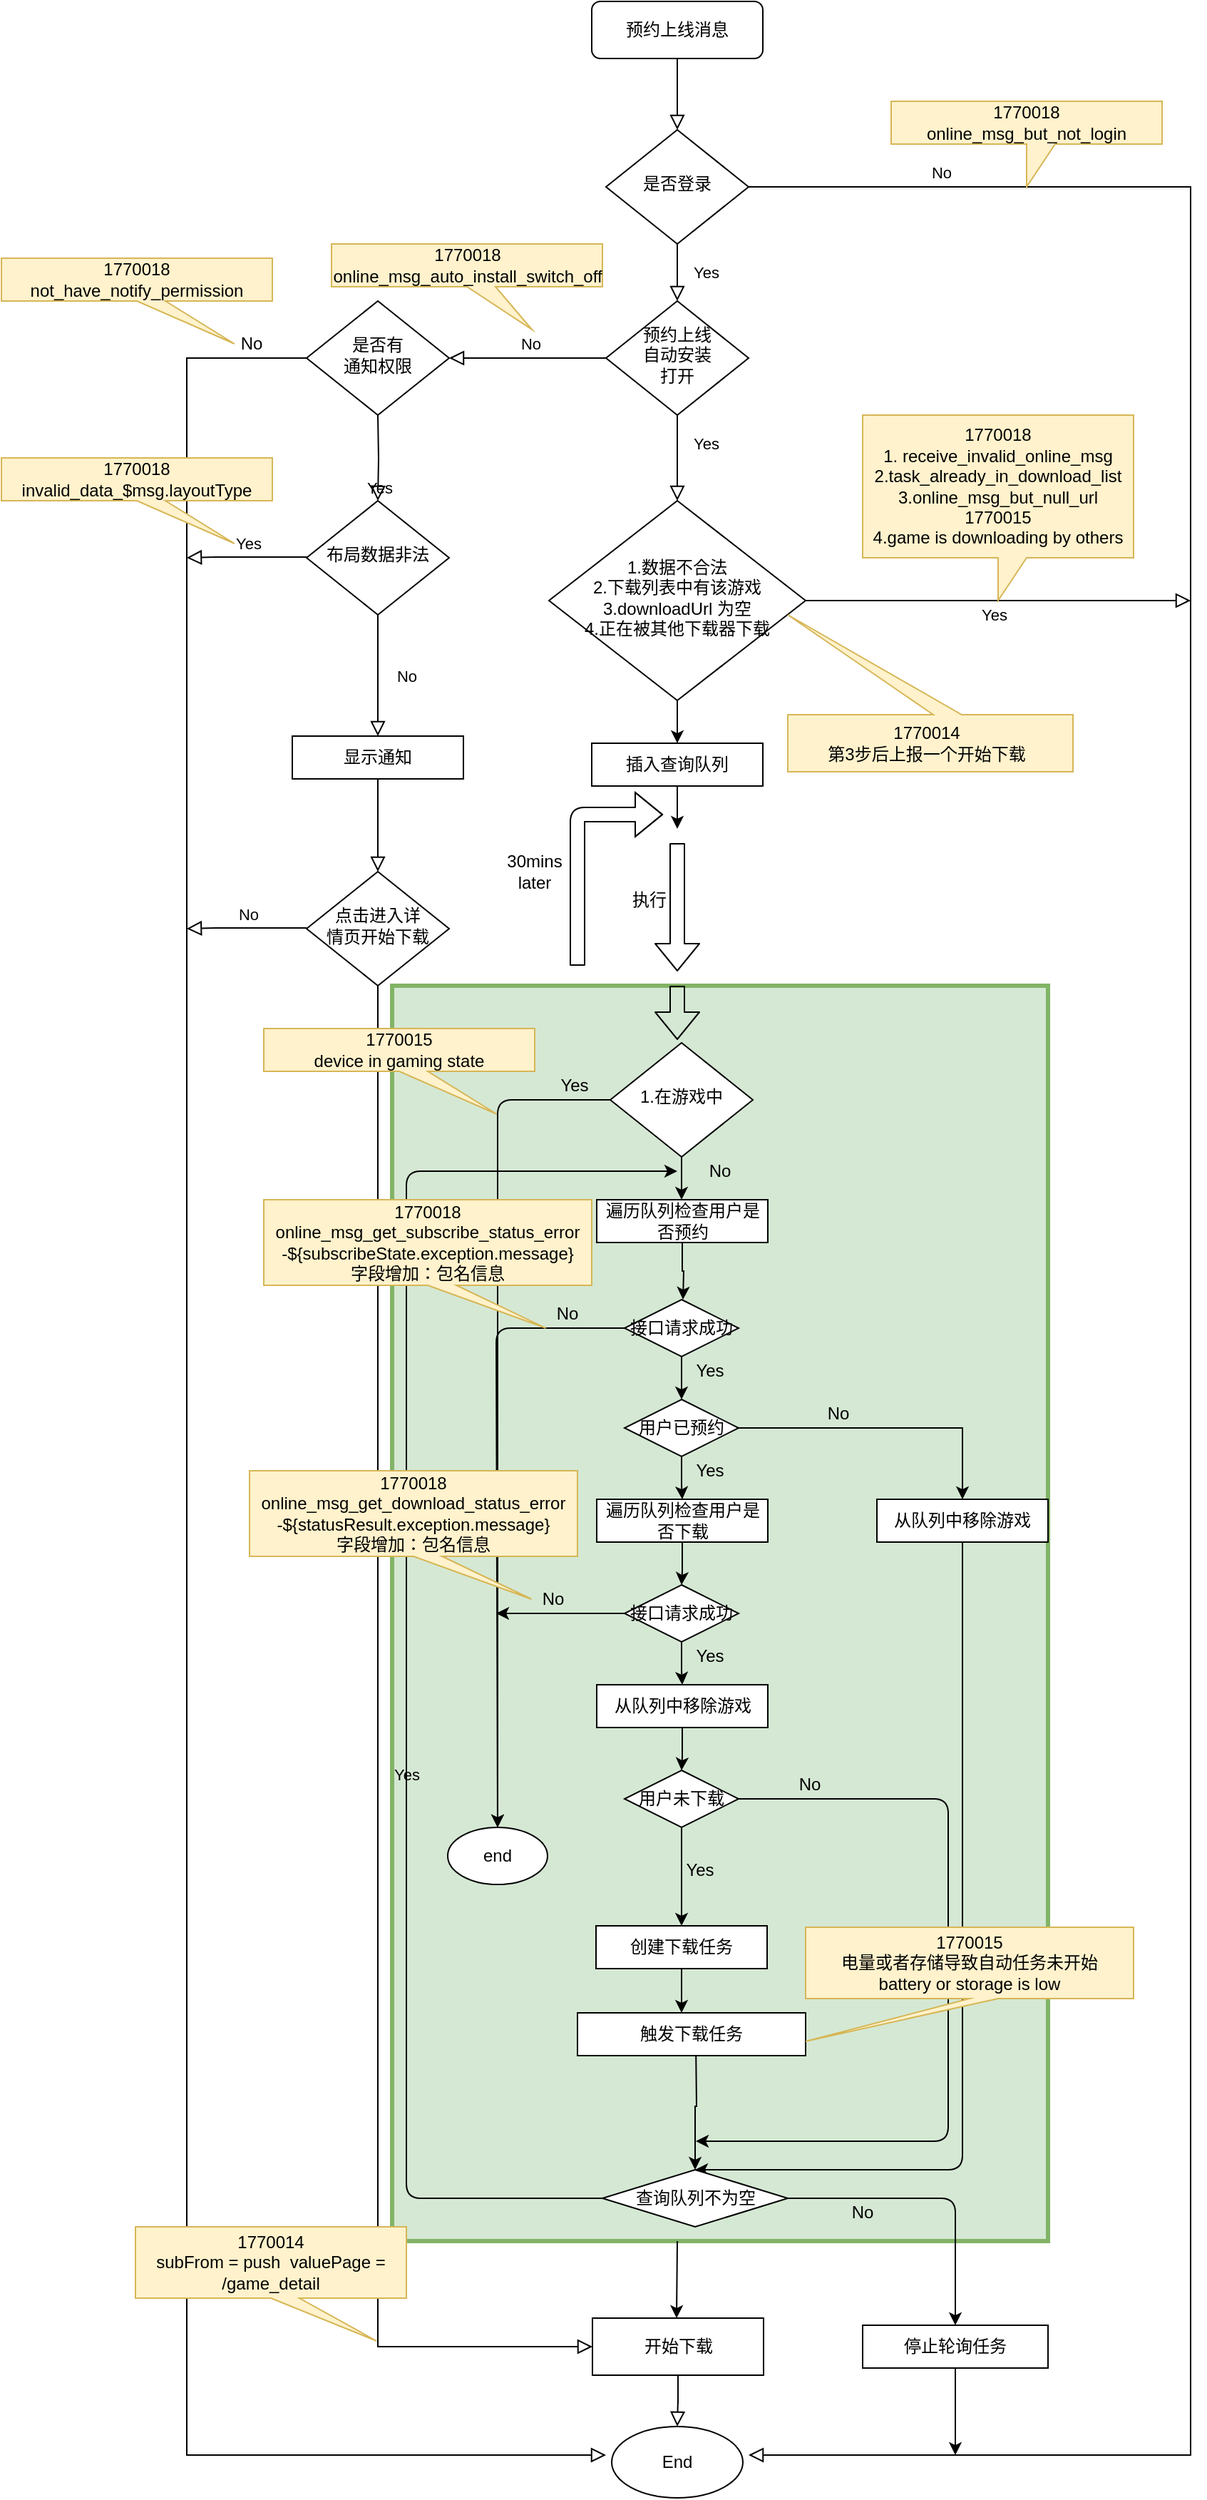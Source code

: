 <mxfile version="14.8.4" type="github">
  <diagram id="C5RBs43oDa-KdzZeNtuy" name="Page-1">
    <mxGraphModel dx="2249" dy="706" grid="1" gridSize="10" guides="1" tooltips="1" connect="1" arrows="1" fold="1" page="1" pageScale="1" pageWidth="827" pageHeight="1169" math="0" shadow="0">
      <root>
        <mxCell id="WIyWlLk6GJQsqaUBKTNV-0" />
        <mxCell id="WIyWlLk6GJQsqaUBKTNV-1" parent="WIyWlLk6GJQsqaUBKTNV-0" />
        <mxCell id="1FdhS4_hSl1T9DwcQxYW-92" value="" style="rounded=0;whiteSpace=wrap;html=1;strokeColor=#82b366;strokeWidth=3;fillColor=#d5e8d4;" vertex="1" parent="WIyWlLk6GJQsqaUBKTNV-1">
          <mxGeometry x="250" y="780" width="460" height="880" as="geometry" />
        </mxCell>
        <mxCell id="WIyWlLk6GJQsqaUBKTNV-2" value="" style="rounded=0;html=1;jettySize=auto;orthogonalLoop=1;fontSize=11;endArrow=block;endFill=0;endSize=8;strokeWidth=1;shadow=0;labelBackgroundColor=none;edgeStyle=orthogonalEdgeStyle;" parent="WIyWlLk6GJQsqaUBKTNV-1" source="WIyWlLk6GJQsqaUBKTNV-3" target="WIyWlLk6GJQsqaUBKTNV-6" edge="1">
          <mxGeometry relative="1" as="geometry" />
        </mxCell>
        <mxCell id="WIyWlLk6GJQsqaUBKTNV-3" value="预约上线消息" style="rounded=1;whiteSpace=wrap;html=1;fontSize=12;glass=0;strokeWidth=1;shadow=0;" parent="WIyWlLk6GJQsqaUBKTNV-1" vertex="1">
          <mxGeometry x="390" y="90" width="120" height="40" as="geometry" />
        </mxCell>
        <mxCell id="WIyWlLk6GJQsqaUBKTNV-4" value="Yes" style="rounded=0;html=1;jettySize=auto;orthogonalLoop=1;fontSize=11;endArrow=block;endFill=0;endSize=8;strokeWidth=1;shadow=0;labelBackgroundColor=none;edgeStyle=orthogonalEdgeStyle;" parent="WIyWlLk6GJQsqaUBKTNV-1" source="WIyWlLk6GJQsqaUBKTNV-6" target="WIyWlLk6GJQsqaUBKTNV-10" edge="1">
          <mxGeometry y="20" relative="1" as="geometry">
            <mxPoint as="offset" />
          </mxGeometry>
        </mxCell>
        <mxCell id="WIyWlLk6GJQsqaUBKTNV-5" value="No" style="edgeStyle=orthogonalEdgeStyle;rounded=0;html=1;jettySize=auto;orthogonalLoop=1;fontSize=11;endArrow=block;endFill=0;endSize=8;strokeWidth=1;shadow=0;labelBackgroundColor=none;" parent="WIyWlLk6GJQsqaUBKTNV-1" source="WIyWlLk6GJQsqaUBKTNV-6" edge="1">
          <mxGeometry x="-0.878" y="10" relative="1" as="geometry">
            <mxPoint as="offset" />
            <mxPoint x="500" y="1810" as="targetPoint" />
            <Array as="points">
              <mxPoint x="810" y="220" />
              <mxPoint x="810" y="1810" />
            </Array>
          </mxGeometry>
        </mxCell>
        <mxCell id="WIyWlLk6GJQsqaUBKTNV-6" value="是否登录" style="rhombus;whiteSpace=wrap;html=1;shadow=0;fontFamily=Helvetica;fontSize=12;align=center;strokeWidth=1;spacing=6;spacingTop=-4;" parent="WIyWlLk6GJQsqaUBKTNV-1" vertex="1">
          <mxGeometry x="400" y="180" width="100" height="80" as="geometry" />
        </mxCell>
        <mxCell id="WIyWlLk6GJQsqaUBKTNV-8" value="Yes" style="rounded=0;html=1;jettySize=auto;orthogonalLoop=1;fontSize=11;endArrow=block;endFill=0;endSize=8;strokeWidth=1;shadow=0;labelBackgroundColor=none;edgeStyle=orthogonalEdgeStyle;" parent="WIyWlLk6GJQsqaUBKTNV-1" source="WIyWlLk6GJQsqaUBKTNV-10" edge="1">
          <mxGeometry x="-0.333" y="20" relative="1" as="geometry">
            <mxPoint as="offset" />
            <mxPoint x="450" y="440" as="targetPoint" />
          </mxGeometry>
        </mxCell>
        <mxCell id="WIyWlLk6GJQsqaUBKTNV-10" value="预约上线&lt;br&gt;自动安装&lt;br&gt;打开" style="rhombus;whiteSpace=wrap;html=1;shadow=0;fontFamily=Helvetica;fontSize=12;align=center;strokeWidth=1;spacing=6;spacingTop=-4;" parent="WIyWlLk6GJQsqaUBKTNV-1" vertex="1">
          <mxGeometry x="400" y="300" width="100" height="80" as="geometry" />
        </mxCell>
        <mxCell id="ebCV4vV2BCAYUUxFwjKP-8" value="" style="edgeStyle=orthogonalEdgeStyle;rounded=0;html=1;jettySize=auto;orthogonalLoop=1;fontSize=11;endArrow=block;endFill=0;endSize=8;strokeWidth=1;shadow=0;labelBackgroundColor=none;exitX=0;exitY=0.5;exitDx=0;exitDy=0;" parent="WIyWlLk6GJQsqaUBKTNV-1" source="ebCV4vV2BCAYUUxFwjKP-18" edge="1">
          <mxGeometry x="-0.238" y="-20" relative="1" as="geometry">
            <mxPoint as="offset" />
            <mxPoint x="186" y="340" as="sourcePoint" />
            <mxPoint x="400" y="1810" as="targetPoint" />
            <Array as="points">
              <mxPoint x="106" y="340" />
              <mxPoint x="106" y="1810" />
            </Array>
          </mxGeometry>
        </mxCell>
        <mxCell id="ebCV4vV2BCAYUUxFwjKP-9" value="No" style="rounded=0;html=1;jettySize=auto;orthogonalLoop=1;fontSize=11;endArrow=block;endFill=0;endSize=8;strokeWidth=1;shadow=0;labelBackgroundColor=none;edgeStyle=orthogonalEdgeStyle;exitX=0;exitY=0.5;exitDx=0;exitDy=0;entryX=1;entryY=0.5;entryDx=0;entryDy=0;" parent="WIyWlLk6GJQsqaUBKTNV-1" source="WIyWlLk6GJQsqaUBKTNV-10" target="ebCV4vV2BCAYUUxFwjKP-18" edge="1">
          <mxGeometry x="-0.024" y="-10" relative="1" as="geometry">
            <mxPoint as="offset" />
            <mxPoint x="359" y="400" as="sourcePoint" />
            <mxPoint x="346" y="340" as="targetPoint" />
          </mxGeometry>
        </mxCell>
        <mxCell id="ebCV4vV2BCAYUUxFwjKP-11" value="No" style="rounded=0;html=1;jettySize=auto;orthogonalLoop=1;fontSize=11;endArrow=block;endFill=0;endSize=8;strokeWidth=1;shadow=0;labelBackgroundColor=none;edgeStyle=orthogonalEdgeStyle;" parent="WIyWlLk6GJQsqaUBKTNV-1" edge="1">
          <mxGeometry x="-0.333" y="20" relative="1" as="geometry">
            <mxPoint as="offset" />
            <mxPoint x="449.5" y="520" as="sourcePoint" />
            <mxPoint x="449.5" y="580" as="targetPoint" />
          </mxGeometry>
        </mxCell>
        <mxCell id="ebCV4vV2BCAYUUxFwjKP-16" value="" style="rounded=0;html=1;jettySize=auto;orthogonalLoop=1;fontSize=11;endArrow=block;endFill=0;endSize=8;strokeWidth=1;shadow=0;labelBackgroundColor=none;edgeStyle=orthogonalEdgeStyle;entryX=0.5;entryY=0;entryDx=0;entryDy=0;" parent="WIyWlLk6GJQsqaUBKTNV-1" source="ebCV4vV2BCAYUUxFwjKP-15" edge="1">
          <mxGeometry relative="1" as="geometry">
            <mxPoint x="449.5" y="760" as="sourcePoint" />
            <mxPoint x="450" y="1790" as="targetPoint" />
          </mxGeometry>
        </mxCell>
        <mxCell id="ebCV4vV2BCAYUUxFwjKP-18" value="是否有&lt;br&gt;通知权限" style="rhombus;whiteSpace=wrap;html=1;shadow=0;fontFamily=Helvetica;fontSize=12;align=center;strokeWidth=1;spacing=6;spacingTop=-4;" parent="WIyWlLk6GJQsqaUBKTNV-1" vertex="1">
          <mxGeometry x="190" y="300" width="100" height="80" as="geometry" />
        </mxCell>
        <mxCell id="ebCV4vV2BCAYUUxFwjKP-19" value="No" style="text;html=1;align=center;verticalAlign=middle;resizable=0;points=[];autosize=1;" parent="WIyWlLk6GJQsqaUBKTNV-1" vertex="1">
          <mxGeometry x="136" y="320" width="30" height="20" as="geometry" />
        </mxCell>
        <mxCell id="ebCV4vV2BCAYUUxFwjKP-20" value="布局数据非法" style="rhombus;whiteSpace=wrap;html=1;shadow=0;fontFamily=Helvetica;fontSize=12;align=center;strokeWidth=1;spacing=6;spacingTop=-4;" parent="WIyWlLk6GJQsqaUBKTNV-1" vertex="1">
          <mxGeometry x="190" y="440" width="100" height="80" as="geometry" />
        </mxCell>
        <mxCell id="ebCV4vV2BCAYUUxFwjKP-21" value="Yes" style="rounded=0;html=1;jettySize=auto;orthogonalLoop=1;fontSize=11;endArrow=block;endFill=0;endSize=8;strokeWidth=1;shadow=0;labelBackgroundColor=none;edgeStyle=orthogonalEdgeStyle;entryX=0.5;entryY=0;entryDx=0;entryDy=0;" parent="WIyWlLk6GJQsqaUBKTNV-1" target="ebCV4vV2BCAYUUxFwjKP-20" edge="1">
          <mxGeometry y="20" relative="1" as="geometry">
            <mxPoint as="offset" />
            <mxPoint x="240" y="380" as="sourcePoint" />
            <mxPoint x="240" y="420" as="targetPoint" />
          </mxGeometry>
        </mxCell>
        <mxCell id="ebCV4vV2BCAYUUxFwjKP-22" value="Yes" style="rounded=0;html=1;jettySize=auto;orthogonalLoop=1;fontSize=11;endArrow=block;endFill=0;endSize=8;strokeWidth=1;shadow=0;labelBackgroundColor=none;edgeStyle=orthogonalEdgeStyle;exitX=0;exitY=0.5;exitDx=0;exitDy=0;" parent="WIyWlLk6GJQsqaUBKTNV-1" edge="1">
          <mxGeometry x="-0.024" y="-10" relative="1" as="geometry">
            <mxPoint as="offset" />
            <mxPoint x="190" y="479.5" as="sourcePoint" />
            <mxPoint x="106" y="480" as="targetPoint" />
            <Array as="points">
              <mxPoint x="126" y="480" />
              <mxPoint x="126" y="480" />
            </Array>
          </mxGeometry>
        </mxCell>
        <mxCell id="ebCV4vV2BCAYUUxFwjKP-23" value="显示通知" style="rounded=0;whiteSpace=wrap;html=1;" parent="WIyWlLk6GJQsqaUBKTNV-1" vertex="1">
          <mxGeometry x="180" y="605" width="120" height="30" as="geometry" />
        </mxCell>
        <mxCell id="ebCV4vV2BCAYUUxFwjKP-25" value="No" style="rounded=0;html=1;jettySize=auto;orthogonalLoop=1;fontSize=11;endArrow=block;endFill=0;endSize=8;strokeWidth=1;shadow=0;labelBackgroundColor=none;edgeStyle=orthogonalEdgeStyle;entryX=0.5;entryY=0;entryDx=0;entryDy=0;exitX=0.5;exitY=1;exitDx=0;exitDy=0;" parent="WIyWlLk6GJQsqaUBKTNV-1" source="ebCV4vV2BCAYUUxFwjKP-20" target="ebCV4vV2BCAYUUxFwjKP-23" edge="1">
          <mxGeometry y="20" relative="1" as="geometry">
            <mxPoint as="offset" />
            <mxPoint x="336" y="500" as="sourcePoint" />
            <mxPoint x="336" y="560" as="targetPoint" />
          </mxGeometry>
        </mxCell>
        <mxCell id="ebCV4vV2BCAYUUxFwjKP-26" value="点击进入详&lt;br&gt;情页开始下载" style="rhombus;whiteSpace=wrap;html=1;shadow=0;fontFamily=Helvetica;fontSize=12;align=center;strokeWidth=1;spacing=6;spacingTop=-4;" parent="WIyWlLk6GJQsqaUBKTNV-1" vertex="1">
          <mxGeometry x="190" y="700" width="100" height="80" as="geometry" />
        </mxCell>
        <mxCell id="ebCV4vV2BCAYUUxFwjKP-27" value="" style="rounded=0;html=1;jettySize=auto;orthogonalLoop=1;fontSize=11;endArrow=block;endFill=0;endSize=8;strokeWidth=1;shadow=0;labelBackgroundColor=none;edgeStyle=orthogonalEdgeStyle;exitX=0.5;exitY=1;exitDx=0;exitDy=0;" parent="WIyWlLk6GJQsqaUBKTNV-1" edge="1">
          <mxGeometry y="20" relative="1" as="geometry">
            <mxPoint as="offset" />
            <mxPoint x="240" y="635" as="sourcePoint" />
            <mxPoint x="240" y="700" as="targetPoint" />
          </mxGeometry>
        </mxCell>
        <mxCell id="ebCV4vV2BCAYUUxFwjKP-29" value="Yes" style="rounded=0;html=1;jettySize=auto;orthogonalLoop=1;fontSize=11;endArrow=block;endFill=0;endSize=8;strokeWidth=1;shadow=0;labelBackgroundColor=none;edgeStyle=orthogonalEdgeStyle;entryX=0;entryY=0.5;entryDx=0;entryDy=0;exitX=0.5;exitY=1;exitDx=0;exitDy=0;" parent="WIyWlLk6GJQsqaUBKTNV-1" source="ebCV4vV2BCAYUUxFwjKP-26" target="ebCV4vV2BCAYUUxFwjKP-15" edge="1">
          <mxGeometry y="20" relative="1" as="geometry">
            <mxPoint as="offset" />
            <mxPoint x="296" y="740" as="sourcePoint" />
            <mxPoint x="336" y="745" as="targetPoint" />
          </mxGeometry>
        </mxCell>
        <mxCell id="ebCV4vV2BCAYUUxFwjKP-30" value="No" style="rounded=0;html=1;jettySize=auto;orthogonalLoop=1;fontSize=11;endArrow=block;endFill=0;endSize=8;strokeWidth=1;shadow=0;labelBackgroundColor=none;edgeStyle=orthogonalEdgeStyle;exitX=0;exitY=0.5;exitDx=0;exitDy=0;" parent="WIyWlLk6GJQsqaUBKTNV-1" edge="1">
          <mxGeometry x="-0.024" y="-10" relative="1" as="geometry">
            <mxPoint as="offset" />
            <mxPoint x="190" y="739.5" as="sourcePoint" />
            <mxPoint x="106" y="740" as="targetPoint" />
            <Array as="points">
              <mxPoint x="126" y="740" />
              <mxPoint x="126" y="740" />
            </Array>
          </mxGeometry>
        </mxCell>
        <mxCell id="ebCV4vV2BCAYUUxFwjKP-15" value="开始下载" style="rounded=0;whiteSpace=wrap;html=1;" parent="WIyWlLk6GJQsqaUBKTNV-1" vertex="1">
          <mxGeometry x="390.5" y="1714" width="120" height="40" as="geometry" />
        </mxCell>
        <mxCell id="ebCV4vV2BCAYUUxFwjKP-33" value="1.数据不合法&lt;br&gt;2.下载列表中有该游戏&lt;br&gt;3.downloadUrl 为空&lt;br&gt;4.正在被其他下载器下载" style="rhombus;whiteSpace=wrap;html=1;shadow=0;fontFamily=Helvetica;fontSize=12;align=center;strokeWidth=1;spacing=6;spacingTop=-4;" parent="WIyWlLk6GJQsqaUBKTNV-1" vertex="1">
          <mxGeometry x="360" y="440" width="180" height="140" as="geometry" />
        </mxCell>
        <mxCell id="ebCV4vV2BCAYUUxFwjKP-35" value="Yes" style="rounded=0;html=1;jettySize=auto;orthogonalLoop=1;fontSize=11;endArrow=block;endFill=0;endSize=8;strokeWidth=1;shadow=0;labelBackgroundColor=none;edgeStyle=orthogonalEdgeStyle;exitX=1;exitY=0.5;exitDx=0;exitDy=0;" parent="WIyWlLk6GJQsqaUBKTNV-1" edge="1" source="ebCV4vV2BCAYUUxFwjKP-33">
          <mxGeometry x="-0.024" y="-10" relative="1" as="geometry">
            <mxPoint as="offset" />
            <mxPoint x="500" y="479.41" as="sourcePoint" />
            <mxPoint x="810" y="510" as="targetPoint" />
            <Array as="points">
              <mxPoint x="680" y="510" />
            </Array>
          </mxGeometry>
        </mxCell>
        <mxCell id="1FdhS4_hSl1T9DwcQxYW-2" value="" style="shape=flexArrow;endArrow=classic;html=1;" edge="1" parent="WIyWlLk6GJQsqaUBKTNV-1">
          <mxGeometry width="50" height="50" relative="1" as="geometry">
            <mxPoint x="450" y="680" as="sourcePoint" />
            <mxPoint x="450" y="770" as="targetPoint" />
          </mxGeometry>
        </mxCell>
        <mxCell id="1FdhS4_hSl1T9DwcQxYW-4" value="执行" style="text;html=1;align=center;verticalAlign=middle;resizable=0;points=[];autosize=1;strokeColor=none;" vertex="1" parent="WIyWlLk6GJQsqaUBKTNV-1">
          <mxGeometry x="410" y="710" width="40" height="20" as="geometry" />
        </mxCell>
        <mxCell id="1FdhS4_hSl1T9DwcQxYW-5" value="" style="endArrow=classic;html=1;exitX=0.5;exitY=1;exitDx=0;exitDy=0;" edge="1" parent="WIyWlLk6GJQsqaUBKTNV-1" source="ebCV4vV2BCAYUUxFwjKP-33">
          <mxGeometry width="50" height="50" relative="1" as="geometry">
            <mxPoint x="480" y="880" as="sourcePoint" />
            <mxPoint x="450" y="610" as="targetPoint" />
          </mxGeometry>
        </mxCell>
        <mxCell id="1FdhS4_hSl1T9DwcQxYW-6" value="" style="shape=flexArrow;endArrow=classic;html=1;" edge="1" parent="WIyWlLk6GJQsqaUBKTNV-1">
          <mxGeometry width="50" height="50" relative="1" as="geometry">
            <mxPoint x="380" y="766" as="sourcePoint" />
            <mxPoint x="440" y="660" as="targetPoint" />
            <Array as="points">
              <mxPoint x="380" y="660" />
              <mxPoint x="515" y="660" />
            </Array>
          </mxGeometry>
        </mxCell>
        <mxCell id="1FdhS4_hSl1T9DwcQxYW-7" value="30mins later" style="text;html=1;strokeColor=none;fillColor=none;align=center;verticalAlign=middle;whiteSpace=wrap;rounded=0;" vertex="1" parent="WIyWlLk6GJQsqaUBKTNV-1">
          <mxGeometry x="330" y="690" width="40" height="20" as="geometry" />
        </mxCell>
        <mxCell id="1FdhS4_hSl1T9DwcQxYW-8" value="" style="shape=flexArrow;endArrow=classic;html=1;entryX=0.5;entryY=0;entryDx=0;entryDy=0;" edge="1" parent="WIyWlLk6GJQsqaUBKTNV-1">
          <mxGeometry width="50" height="50" relative="1" as="geometry">
            <mxPoint x="450" y="780" as="sourcePoint" />
            <mxPoint x="450" y="818" as="targetPoint" />
          </mxGeometry>
        </mxCell>
        <mxCell id="1FdhS4_hSl1T9DwcQxYW-32" value="插入查询队列" style="rounded=0;whiteSpace=wrap;html=1;" vertex="1" parent="WIyWlLk6GJQsqaUBKTNV-1">
          <mxGeometry x="390" y="610" width="120" height="30" as="geometry" />
        </mxCell>
        <mxCell id="1FdhS4_hSl1T9DwcQxYW-33" value="" style="endArrow=classic;html=1;exitX=0.5;exitY=1;exitDx=0;exitDy=0;" edge="1" parent="WIyWlLk6GJQsqaUBKTNV-1" source="1FdhS4_hSl1T9DwcQxYW-32">
          <mxGeometry width="50" height="50" relative="1" as="geometry">
            <mxPoint x="480" y="910" as="sourcePoint" />
            <mxPoint x="450" y="670" as="targetPoint" />
          </mxGeometry>
        </mxCell>
        <mxCell id="1FdhS4_hSl1T9DwcQxYW-48" value="" style="endArrow=classic;html=1;exitX=0;exitY=0.5;exitDx=0;exitDy=0;" edge="1" parent="WIyWlLk6GJQsqaUBKTNV-1" source="1FdhS4_hSl1T9DwcQxYW-34">
          <mxGeometry width="50" height="50" relative="1" as="geometry">
            <mxPoint x="480" y="810" as="sourcePoint" />
            <mxPoint x="450" y="910" as="targetPoint" />
            <Array as="points">
              <mxPoint x="260" y="1630" />
              <mxPoint x="260" y="1060" />
              <mxPoint x="260" y="910" />
            </Array>
          </mxGeometry>
        </mxCell>
        <mxCell id="1FdhS4_hSl1T9DwcQxYW-72" value="" style="endArrow=classic;html=1;exitX=0.5;exitY=1;exitDx=0;exitDy=0;entryX=0.5;entryY=0;entryDx=0;entryDy=0;" edge="1" parent="WIyWlLk6GJQsqaUBKTNV-1" source="1FdhS4_hSl1T9DwcQxYW-65" target="1FdhS4_hSl1T9DwcQxYW-34">
          <mxGeometry width="50" height="50" relative="1" as="geometry">
            <mxPoint x="480" y="1210" as="sourcePoint" />
            <mxPoint x="530" y="1160" as="targetPoint" />
            <Array as="points">
              <mxPoint x="650" y="1610" />
            </Array>
          </mxGeometry>
        </mxCell>
        <mxCell id="1FdhS4_hSl1T9DwcQxYW-34" value="查询队列不为空" style="rhombus;whiteSpace=wrap;html=1;" vertex="1" parent="WIyWlLk6GJQsqaUBKTNV-1">
          <mxGeometry x="397.5" y="1610" width="130" height="40" as="geometry" />
        </mxCell>
        <mxCell id="1FdhS4_hSl1T9DwcQxYW-55" value="" style="group" vertex="1" connectable="0" parent="WIyWlLk6GJQsqaUBKTNV-1">
          <mxGeometry x="580" y="1719" width="130" height="30" as="geometry" />
        </mxCell>
        <mxCell id="1FdhS4_hSl1T9DwcQxYW-16" value="停止轮询任务" style="rounded=0;whiteSpace=wrap;html=1;" vertex="1" parent="1FdhS4_hSl1T9DwcQxYW-55">
          <mxGeometry width="130" height="30" as="geometry" />
        </mxCell>
        <mxCell id="1FdhS4_hSl1T9DwcQxYW-70" value="" style="edgeStyle=orthogonalEdgeStyle;rounded=0;orthogonalLoop=1;jettySize=auto;html=1;" edge="1" parent="WIyWlLk6GJQsqaUBKTNV-1" target="1FdhS4_hSl1T9DwcQxYW-34">
          <mxGeometry x="300" y="1210" as="geometry">
            <mxPoint x="463" y="1520" as="sourcePoint" />
          </mxGeometry>
        </mxCell>
        <mxCell id="ebCV4vV2BCAYUUxFwjKP-40" value="1.在游戏中" style="rhombus;whiteSpace=wrap;html=1;shadow=0;fontFamily=Helvetica;fontSize=12;align=center;strokeWidth=1;spacing=6;spacingTop=-4;" parent="WIyWlLk6GJQsqaUBKTNV-1" vertex="1">
          <mxGeometry x="403" y="820" width="100" height="80" as="geometry" />
        </mxCell>
        <mxCell id="ebCV4vV2BCAYUUxFwjKP-42" value="触发下载任务" style="rounded=0;whiteSpace=wrap;html=1;" parent="WIyWlLk6GJQsqaUBKTNV-1" vertex="1">
          <mxGeometry x="380" y="1500" width="160" height="30" as="geometry" />
        </mxCell>
        <mxCell id="1FdhS4_hSl1T9DwcQxYW-91" value="No" style="text;html=1;strokeColor=none;fillColor=none;align=center;verticalAlign=middle;whiteSpace=wrap;rounded=0;" vertex="1" parent="WIyWlLk6GJQsqaUBKTNV-1">
          <mxGeometry x="560" y="1630" width="40" height="20" as="geometry" />
        </mxCell>
        <mxCell id="1FdhS4_hSl1T9DwcQxYW-93" value="End" style="ellipse;whiteSpace=wrap;html=1;strokeWidth=1;" vertex="1" parent="WIyWlLk6GJQsqaUBKTNV-1">
          <mxGeometry x="404" y="1790" width="92" height="50" as="geometry" />
        </mxCell>
        <mxCell id="1FdhS4_hSl1T9DwcQxYW-94" value="" style="endArrow=classic;html=1;entryX=0.5;entryY=0;entryDx=0;entryDy=0;" edge="1" parent="WIyWlLk6GJQsqaUBKTNV-1">
          <mxGeometry width="50" height="50" relative="1" as="geometry">
            <mxPoint x="450" y="1660" as="sourcePoint" />
            <mxPoint x="449.5" y="1714" as="targetPoint" />
          </mxGeometry>
        </mxCell>
        <mxCell id="1FdhS4_hSl1T9DwcQxYW-95" value="" style="endArrow=classic;html=1;exitX=1;exitY=0.5;exitDx=0;exitDy=0;" edge="1" parent="WIyWlLk6GJQsqaUBKTNV-1" source="1FdhS4_hSl1T9DwcQxYW-54">
          <mxGeometry width="50" height="50" relative="1" as="geometry">
            <mxPoint x="480" y="1410" as="sourcePoint" />
            <mxPoint x="463" y="1590" as="targetPoint" />
            <Array as="points">
              <mxPoint x="640" y="1350" />
              <mxPoint x="640" y="1590" />
            </Array>
          </mxGeometry>
        </mxCell>
        <mxCell id="1FdhS4_hSl1T9DwcQxYW-106" value="" style="group" vertex="1" connectable="0" parent="WIyWlLk6GJQsqaUBKTNV-1">
          <mxGeometry x="289" y="900" width="421" height="569" as="geometry" />
        </mxCell>
        <mxCell id="1FdhS4_hSl1T9DwcQxYW-46" value="" style="endArrow=classic;html=1;" edge="1" parent="1FdhS4_hSl1T9DwcQxYW-106">
          <mxGeometry width="50" height="50" relative="1" as="geometry">
            <mxPoint x="164" as="sourcePoint" />
            <mxPoint x="164" y="30" as="targetPoint" />
          </mxGeometry>
        </mxCell>
        <mxCell id="1FdhS4_hSl1T9DwcQxYW-11" value="遍历队列检查用户是否预约" style="rounded=0;whiteSpace=wrap;html=1;" vertex="1" parent="1FdhS4_hSl1T9DwcQxYW-106">
          <mxGeometry x="104.5" y="30" width="120" height="30" as="geometry" />
        </mxCell>
        <mxCell id="1FdhS4_hSl1T9DwcQxYW-12" value="遍历队列检查用户是否下载" style="rounded=0;whiteSpace=wrap;html=1;" vertex="1" parent="1FdhS4_hSl1T9DwcQxYW-106">
          <mxGeometry x="104.5" y="240" width="120" height="30" as="geometry" />
        </mxCell>
        <mxCell id="1FdhS4_hSl1T9DwcQxYW-52" value="" style="edgeStyle=orthogonalEdgeStyle;rounded=0;orthogonalLoop=1;jettySize=auto;html=1;entryX=0.5;entryY=0;entryDx=0;entryDy=0;" edge="1" parent="1FdhS4_hSl1T9DwcQxYW-106" source="1FdhS4_hSl1T9DwcQxYW-50" target="1FdhS4_hSl1T9DwcQxYW-12">
          <mxGeometry x="22" y="10" as="geometry" />
        </mxCell>
        <mxCell id="1FdhS4_hSl1T9DwcQxYW-50" value="用户已预约" style="rhombus;whiteSpace=wrap;html=1;" vertex="1" parent="1FdhS4_hSl1T9DwcQxYW-106">
          <mxGeometry x="124" y="170" width="80" height="40" as="geometry" />
        </mxCell>
        <mxCell id="1FdhS4_hSl1T9DwcQxYW-14" value="" style="edgeStyle=orthogonalEdgeStyle;rounded=0;orthogonalLoop=1;jettySize=auto;html=1;exitX=0.5;exitY=1;exitDx=0;exitDy=0;" edge="1" parent="1FdhS4_hSl1T9DwcQxYW-106" source="1FdhS4_hSl1T9DwcQxYW-11">
          <mxGeometry x="22" y="10" as="geometry">
            <mxPoint x="165" y="100" as="targetPoint" />
          </mxGeometry>
        </mxCell>
        <mxCell id="1FdhS4_hSl1T9DwcQxYW-53" value="Yes" style="text;html=1;strokeColor=none;fillColor=none;align=center;verticalAlign=middle;whiteSpace=wrap;rounded=0;" vertex="1" parent="1FdhS4_hSl1T9DwcQxYW-106">
          <mxGeometry x="144.5" y="110" width="40" height="20" as="geometry" />
        </mxCell>
        <mxCell id="1FdhS4_hSl1T9DwcQxYW-65" value="从队列中移除游戏" style="rounded=0;whiteSpace=wrap;html=1;" vertex="1" parent="1FdhS4_hSl1T9DwcQxYW-106">
          <mxGeometry x="301" y="240" width="120" height="30" as="geometry" />
        </mxCell>
        <mxCell id="1FdhS4_hSl1T9DwcQxYW-66" value="" style="edgeStyle=orthogonalEdgeStyle;rounded=0;orthogonalLoop=1;jettySize=auto;html=1;" edge="1" parent="1FdhS4_hSl1T9DwcQxYW-106" source="1FdhS4_hSl1T9DwcQxYW-50" target="1FdhS4_hSl1T9DwcQxYW-65">
          <mxGeometry x="22" y="10" as="geometry" />
        </mxCell>
        <mxCell id="1FdhS4_hSl1T9DwcQxYW-75" value="" style="edgeStyle=orthogonalEdgeStyle;rounded=0;orthogonalLoop=1;jettySize=auto;html=1;" edge="1" parent="1FdhS4_hSl1T9DwcQxYW-106" source="1FdhS4_hSl1T9DwcQxYW-74" target="1FdhS4_hSl1T9DwcQxYW-50">
          <mxGeometry relative="1" as="geometry" />
        </mxCell>
        <mxCell id="1FdhS4_hSl1T9DwcQxYW-74" value="接口请求成功" style="rhombus;whiteSpace=wrap;html=1;" vertex="1" parent="1FdhS4_hSl1T9DwcQxYW-106">
          <mxGeometry x="124" y="100" width="80" height="40" as="geometry" />
        </mxCell>
        <mxCell id="1FdhS4_hSl1T9DwcQxYW-76" value="Yes" style="text;html=1;strokeColor=none;fillColor=none;align=center;verticalAlign=middle;whiteSpace=wrap;rounded=0;" vertex="1" parent="1FdhS4_hSl1T9DwcQxYW-106">
          <mxGeometry x="164" y="140" width="40" height="20" as="geometry" />
        </mxCell>
        <mxCell id="1FdhS4_hSl1T9DwcQxYW-77" value="Yes" style="text;html=1;strokeColor=none;fillColor=none;align=center;verticalAlign=middle;whiteSpace=wrap;rounded=0;" vertex="1" parent="1FdhS4_hSl1T9DwcQxYW-106">
          <mxGeometry x="164" y="210" width="40" height="20" as="geometry" />
        </mxCell>
        <mxCell id="1FdhS4_hSl1T9DwcQxYW-78" value="No" style="text;html=1;strokeColor=none;fillColor=none;align=center;verticalAlign=middle;whiteSpace=wrap;rounded=0;" vertex="1" parent="1FdhS4_hSl1T9DwcQxYW-106">
          <mxGeometry x="254" y="170" width="40" height="20" as="geometry" />
        </mxCell>
        <mxCell id="1FdhS4_hSl1T9DwcQxYW-79" value="接口请求成功" style="rhombus;whiteSpace=wrap;html=1;" vertex="1" parent="1FdhS4_hSl1T9DwcQxYW-106">
          <mxGeometry x="124" y="300" width="80" height="40" as="geometry" />
        </mxCell>
        <mxCell id="1FdhS4_hSl1T9DwcQxYW-80" value="" style="edgeStyle=orthogonalEdgeStyle;rounded=0;orthogonalLoop=1;jettySize=auto;html=1;" edge="1" parent="1FdhS4_hSl1T9DwcQxYW-106" source="1FdhS4_hSl1T9DwcQxYW-12" target="1FdhS4_hSl1T9DwcQxYW-79">
          <mxGeometry relative="1" as="geometry" />
        </mxCell>
        <mxCell id="1FdhS4_hSl1T9DwcQxYW-82" value="Yes" style="text;html=1;strokeColor=none;fillColor=none;align=center;verticalAlign=middle;whiteSpace=wrap;rounded=0;" vertex="1" parent="1FdhS4_hSl1T9DwcQxYW-106">
          <mxGeometry x="164" y="340" width="40" height="20" as="geometry" />
        </mxCell>
        <mxCell id="1FdhS4_hSl1T9DwcQxYW-69" value="Yes" style="text;html=1;strokeColor=none;fillColor=none;align=center;verticalAlign=middle;whiteSpace=wrap;rounded=0;" vertex="1" parent="1FdhS4_hSl1T9DwcQxYW-106">
          <mxGeometry x="156.5" y="490" width="40" height="20" as="geometry" />
        </mxCell>
        <mxCell id="1FdhS4_hSl1T9DwcQxYW-54" value="用户未下载" style="rhombus;whiteSpace=wrap;html=1;" vertex="1" parent="1FdhS4_hSl1T9DwcQxYW-106">
          <mxGeometry x="124" y="430" width="80" height="40" as="geometry" />
        </mxCell>
        <mxCell id="1FdhS4_hSl1T9DwcQxYW-67" value="" style="edgeStyle=orthogonalEdgeStyle;rounded=0;orthogonalLoop=1;jettySize=auto;html=1;" edge="1" parent="1FdhS4_hSl1T9DwcQxYW-106" source="1FdhS4_hSl1T9DwcQxYW-54" target="1FdhS4_hSl1T9DwcQxYW-27">
          <mxGeometry x="14" y="390" as="geometry" />
        </mxCell>
        <mxCell id="1FdhS4_hSl1T9DwcQxYW-64" value="" style="edgeStyle=orthogonalEdgeStyle;rounded=0;orthogonalLoop=1;jettySize=auto;html=1;" edge="1" parent="1FdhS4_hSl1T9DwcQxYW-106" source="1FdhS4_hSl1T9DwcQxYW-57" target="1FdhS4_hSl1T9DwcQxYW-54">
          <mxGeometry x="42" y="200" as="geometry" />
        </mxCell>
        <mxCell id="1FdhS4_hSl1T9DwcQxYW-57" value="从队列中移除游戏" style="rounded=0;whiteSpace=wrap;html=1;" vertex="1" parent="1FdhS4_hSl1T9DwcQxYW-106">
          <mxGeometry x="104.5" y="370" width="120" height="30" as="geometry" />
        </mxCell>
        <mxCell id="1FdhS4_hSl1T9DwcQxYW-81" value="" style="edgeStyle=orthogonalEdgeStyle;rounded=0;orthogonalLoop=1;jettySize=auto;html=1;" edge="1" parent="1FdhS4_hSl1T9DwcQxYW-106" source="1FdhS4_hSl1T9DwcQxYW-79" target="1FdhS4_hSl1T9DwcQxYW-57">
          <mxGeometry relative="1" as="geometry" />
        </mxCell>
        <mxCell id="1FdhS4_hSl1T9DwcQxYW-27" value="创建下载任务" style="rounded=0;whiteSpace=wrap;html=1;" vertex="1" parent="1FdhS4_hSl1T9DwcQxYW-106">
          <mxGeometry x="104" y="539" width="120" height="30" as="geometry" />
        </mxCell>
        <mxCell id="1FdhS4_hSl1T9DwcQxYW-83" value="end" style="ellipse;whiteSpace=wrap;html=1;" vertex="1" parent="1FdhS4_hSl1T9DwcQxYW-106">
          <mxGeometry y="470" width="70" height="40" as="geometry" />
        </mxCell>
        <mxCell id="1FdhS4_hSl1T9DwcQxYW-84" value="" style="endArrow=classic;html=1;exitX=0;exitY=0.5;exitDx=0;exitDy=0;entryX=0.5;entryY=0;entryDx=0;entryDy=0;" edge="1" parent="1FdhS4_hSl1T9DwcQxYW-106" source="1FdhS4_hSl1T9DwcQxYW-74" target="1FdhS4_hSl1T9DwcQxYW-83">
          <mxGeometry width="50" height="50" relative="1" as="geometry">
            <mxPoint x="194" y="290" as="sourcePoint" />
            <mxPoint x="244" y="240" as="targetPoint" />
            <Array as="points">
              <mxPoint x="34" y="120" />
            </Array>
          </mxGeometry>
        </mxCell>
        <mxCell id="1FdhS4_hSl1T9DwcQxYW-86" value="" style="endArrow=classic;html=1;exitX=0;exitY=0.5;exitDx=0;exitDy=0;" edge="1" parent="1FdhS4_hSl1T9DwcQxYW-106" source="1FdhS4_hSl1T9DwcQxYW-79">
          <mxGeometry width="50" height="50" relative="1" as="geometry">
            <mxPoint x="194" y="290" as="sourcePoint" />
            <mxPoint x="34" y="320" as="targetPoint" />
          </mxGeometry>
        </mxCell>
        <mxCell id="1FdhS4_hSl1T9DwcQxYW-87" value="No" style="text;html=1;strokeColor=none;fillColor=none;align=center;verticalAlign=middle;whiteSpace=wrap;rounded=0;" vertex="1" parent="1FdhS4_hSl1T9DwcQxYW-106">
          <mxGeometry x="64" y="100" width="40" height="20" as="geometry" />
        </mxCell>
        <mxCell id="1FdhS4_hSl1T9DwcQxYW-88" value="No" style="text;html=1;strokeColor=none;fillColor=none;align=center;verticalAlign=middle;whiteSpace=wrap;rounded=0;" vertex="1" parent="1FdhS4_hSl1T9DwcQxYW-106">
          <mxGeometry x="54" y="300" width="40" height="20" as="geometry" />
        </mxCell>
        <mxCell id="1FdhS4_hSl1T9DwcQxYW-96" value="No" style="text;html=1;strokeColor=none;fillColor=none;align=center;verticalAlign=middle;whiteSpace=wrap;rounded=0;" vertex="1" parent="1FdhS4_hSl1T9DwcQxYW-106">
          <mxGeometry x="234" y="430" width="40" height="20" as="geometry" />
        </mxCell>
        <mxCell id="1FdhS4_hSl1T9DwcQxYW-107" value="No" style="text;html=1;strokeColor=none;fillColor=none;align=center;verticalAlign=middle;whiteSpace=wrap;rounded=0;" vertex="1" parent="WIyWlLk6GJQsqaUBKTNV-1">
          <mxGeometry x="460" y="900" width="40" height="20" as="geometry" />
        </mxCell>
        <mxCell id="1FdhS4_hSl1T9DwcQxYW-109" value="" style="endArrow=classic;html=1;exitX=0;exitY=0.5;exitDx=0;exitDy=0;entryX=0.5;entryY=0;entryDx=0;entryDy=0;" edge="1" parent="WIyWlLk6GJQsqaUBKTNV-1" source="ebCV4vV2BCAYUUxFwjKP-40" target="1FdhS4_hSl1T9DwcQxYW-83">
          <mxGeometry width="50" height="50" relative="1" as="geometry">
            <mxPoint x="480" y="1010" as="sourcePoint" />
            <mxPoint x="530" y="960" as="targetPoint" />
            <Array as="points">
              <mxPoint x="324" y="860" />
            </Array>
          </mxGeometry>
        </mxCell>
        <mxCell id="1FdhS4_hSl1T9DwcQxYW-110" value="" style="edgeStyle=orthogonalEdgeStyle;rounded=0;orthogonalLoop=1;jettySize=auto;html=1;" edge="1" parent="WIyWlLk6GJQsqaUBKTNV-1" source="1FdhS4_hSl1T9DwcQxYW-27" target="ebCV4vV2BCAYUUxFwjKP-42">
          <mxGeometry relative="1" as="geometry">
            <Array as="points">
              <mxPoint x="453" y="1500" />
              <mxPoint x="453" y="1500" />
            </Array>
          </mxGeometry>
        </mxCell>
        <mxCell id="1FdhS4_hSl1T9DwcQxYW-36" value="" style="endArrow=classic;html=1;exitX=1;exitY=0.5;exitDx=0;exitDy=0;entryX=0.5;entryY=0;entryDx=0;entryDy=0;" edge="1" parent="WIyWlLk6GJQsqaUBKTNV-1" source="1FdhS4_hSl1T9DwcQxYW-34" target="1FdhS4_hSl1T9DwcQxYW-16">
          <mxGeometry width="50" height="50" relative="1" as="geometry">
            <mxPoint x="605" y="1734" as="sourcePoint" />
            <mxPoint x="610" y="1734" as="targetPoint" />
            <Array as="points">
              <mxPoint x="645" y="1630" />
            </Array>
          </mxGeometry>
        </mxCell>
        <mxCell id="1FdhS4_hSl1T9DwcQxYW-111" value="" style="endArrow=classic;html=1;exitX=0.5;exitY=1;exitDx=0;exitDy=0;" edge="1" parent="WIyWlLk6GJQsqaUBKTNV-1" source="1FdhS4_hSl1T9DwcQxYW-16">
          <mxGeometry width="50" height="50" relative="1" as="geometry">
            <mxPoint x="480" y="1610" as="sourcePoint" />
            <mxPoint x="645" y="1810" as="targetPoint" />
          </mxGeometry>
        </mxCell>
        <mxCell id="1FdhS4_hSl1T9DwcQxYW-113" value="1770018&lt;br&gt;online_msg_but_not_login" style="shape=callout;whiteSpace=wrap;html=1;perimeter=calloutPerimeter;strokeColor=#d6b656;strokeWidth=1;fillColor=#fff2cc;" vertex="1" parent="WIyWlLk6GJQsqaUBKTNV-1">
          <mxGeometry x="600" y="160" width="190" height="60" as="geometry" />
        </mxCell>
        <mxCell id="1FdhS4_hSl1T9DwcQxYW-114" value="1770018&lt;br&gt;online_msg_auto_install_switch_off" style="shape=callout;whiteSpace=wrap;html=1;perimeter=calloutPerimeter;strokeColor=#d6b656;strokeWidth=1;position2=0.74;fillColor=#fff2cc;" vertex="1" parent="WIyWlLk6GJQsqaUBKTNV-1">
          <mxGeometry x="207.5" y="260" width="190" height="60" as="geometry" />
        </mxCell>
        <mxCell id="1FdhS4_hSl1T9DwcQxYW-115" value="1770018&lt;br&gt;not_have_notify_permission" style="shape=callout;whiteSpace=wrap;html=1;perimeter=calloutPerimeter;strokeColor=#d6b656;strokeWidth=1;fillColor=#fff2cc;position2=0.86;" vertex="1" parent="WIyWlLk6GJQsqaUBKTNV-1">
          <mxGeometry x="-24" y="270" width="190" height="60" as="geometry" />
        </mxCell>
        <mxCell id="1FdhS4_hSl1T9DwcQxYW-116" value="1770018&lt;br&gt;invalid_data_$msg.layoutType" style="shape=callout;whiteSpace=wrap;html=1;perimeter=calloutPerimeter;strokeColor=#d6b656;strokeWidth=1;fillColor=#fff2cc;position2=0.86;" vertex="1" parent="WIyWlLk6GJQsqaUBKTNV-1">
          <mxGeometry x="-24" y="410" width="190" height="60" as="geometry" />
        </mxCell>
        <mxCell id="1FdhS4_hSl1T9DwcQxYW-117" value="1770014&lt;br&gt;subFrom = push&amp;nbsp; valuePage = /game_detail" style="shape=callout;whiteSpace=wrap;html=1;perimeter=calloutPerimeter;strokeColor=#d6b656;strokeWidth=1;fillColor=#fff2cc;position2=0.89;" vertex="1" parent="WIyWlLk6GJQsqaUBKTNV-1">
          <mxGeometry x="70" y="1650" width="190" height="80" as="geometry" />
        </mxCell>
        <mxCell id="1FdhS4_hSl1T9DwcQxYW-118" value="1770018&lt;br&gt;1.&amp;nbsp;receive_invalid_online_msg&lt;br&gt;2.task_already_in_download_list&lt;br&gt;3.online_msg_but_null_url&lt;br&gt;1770015&lt;br&gt;4.game is downloading by others" style="shape=callout;whiteSpace=wrap;html=1;perimeter=calloutPerimeter;strokeColor=#d6b656;strokeWidth=1;fillColor=#fff2cc;" vertex="1" parent="WIyWlLk6GJQsqaUBKTNV-1">
          <mxGeometry x="580" y="380" width="190" height="130" as="geometry" />
        </mxCell>
        <mxCell id="1FdhS4_hSl1T9DwcQxYW-119" value="" style="shape=callout;whiteSpace=wrap;html=1;perimeter=calloutPerimeter;strokeColor=#d6b656;strokeWidth=1;fillColor=#fff2cc;size=70;position=0.39;position2=1;base=20;rotation=-180;" vertex="1" parent="WIyWlLk6GJQsqaUBKTNV-1">
          <mxGeometry x="527.5" y="520" width="200" height="110" as="geometry" />
        </mxCell>
        <mxCell id="1FdhS4_hSl1T9DwcQxYW-120" value="1770014&lt;br&gt;第3步后上报一个开始下载" style="text;html=1;strokeColor=none;fillColor=none;align=center;verticalAlign=middle;whiteSpace=wrap;rounded=0;" vertex="1" parent="WIyWlLk6GJQsqaUBKTNV-1">
          <mxGeometry x="540" y="600" width="170" height="20" as="geometry" />
        </mxCell>
        <mxCell id="1FdhS4_hSl1T9DwcQxYW-121" value="1770015&lt;br&gt;device in gaming state" style="shape=callout;whiteSpace=wrap;html=1;perimeter=calloutPerimeter;strokeColor=#d6b656;strokeWidth=1;fillColor=#fff2cc;position2=0.86;" vertex="1" parent="WIyWlLk6GJQsqaUBKTNV-1">
          <mxGeometry x="160" y="810" width="190" height="60" as="geometry" />
        </mxCell>
        <mxCell id="1FdhS4_hSl1T9DwcQxYW-122" value="Yes" style="text;html=1;strokeColor=none;fillColor=none;align=center;verticalAlign=middle;whiteSpace=wrap;rounded=0;" vertex="1" parent="WIyWlLk6GJQsqaUBKTNV-1">
          <mxGeometry x="357.5" y="840" width="40" height="20" as="geometry" />
        </mxCell>
        <mxCell id="1FdhS4_hSl1T9DwcQxYW-123" value="1770018&lt;br&gt;online_msg_get_subscribe_status_error&lt;br&gt;-${subscribeState.exception.message}&lt;br&gt;字段增加：包名信息" style="shape=callout;whiteSpace=wrap;html=1;perimeter=calloutPerimeter;strokeColor=#d6b656;strokeWidth=1;fillColor=#fff2cc;position2=0.86;" vertex="1" parent="WIyWlLk6GJQsqaUBKTNV-1">
          <mxGeometry x="160" y="930" width="230" height="90" as="geometry" />
        </mxCell>
        <mxCell id="1FdhS4_hSl1T9DwcQxYW-124" value="1770018&lt;br&gt;online_msg_get_download_status_error&lt;br&gt;-${statusResult.exception.message}&lt;br&gt;字段增加：包名信息" style="shape=callout;whiteSpace=wrap;html=1;perimeter=calloutPerimeter;strokeColor=#d6b656;strokeWidth=1;fillColor=#fff2cc;position2=0.86;" vertex="1" parent="WIyWlLk6GJQsqaUBKTNV-1">
          <mxGeometry x="150" y="1120" width="230" height="90" as="geometry" />
        </mxCell>
        <mxCell id="1FdhS4_hSl1T9DwcQxYW-125" value="1770015&lt;br&gt;电量或者存储导致自动任务未开始&lt;br&gt;battery or storage is low" style="shape=callout;whiteSpace=wrap;html=1;perimeter=calloutPerimeter;strokeColor=#d6b656;strokeWidth=1;fillColor=#fff2cc;position2=0;" vertex="1" parent="WIyWlLk6GJQsqaUBKTNV-1">
          <mxGeometry x="540" y="1440" width="230" height="80" as="geometry" />
        </mxCell>
      </root>
    </mxGraphModel>
  </diagram>
</mxfile>
